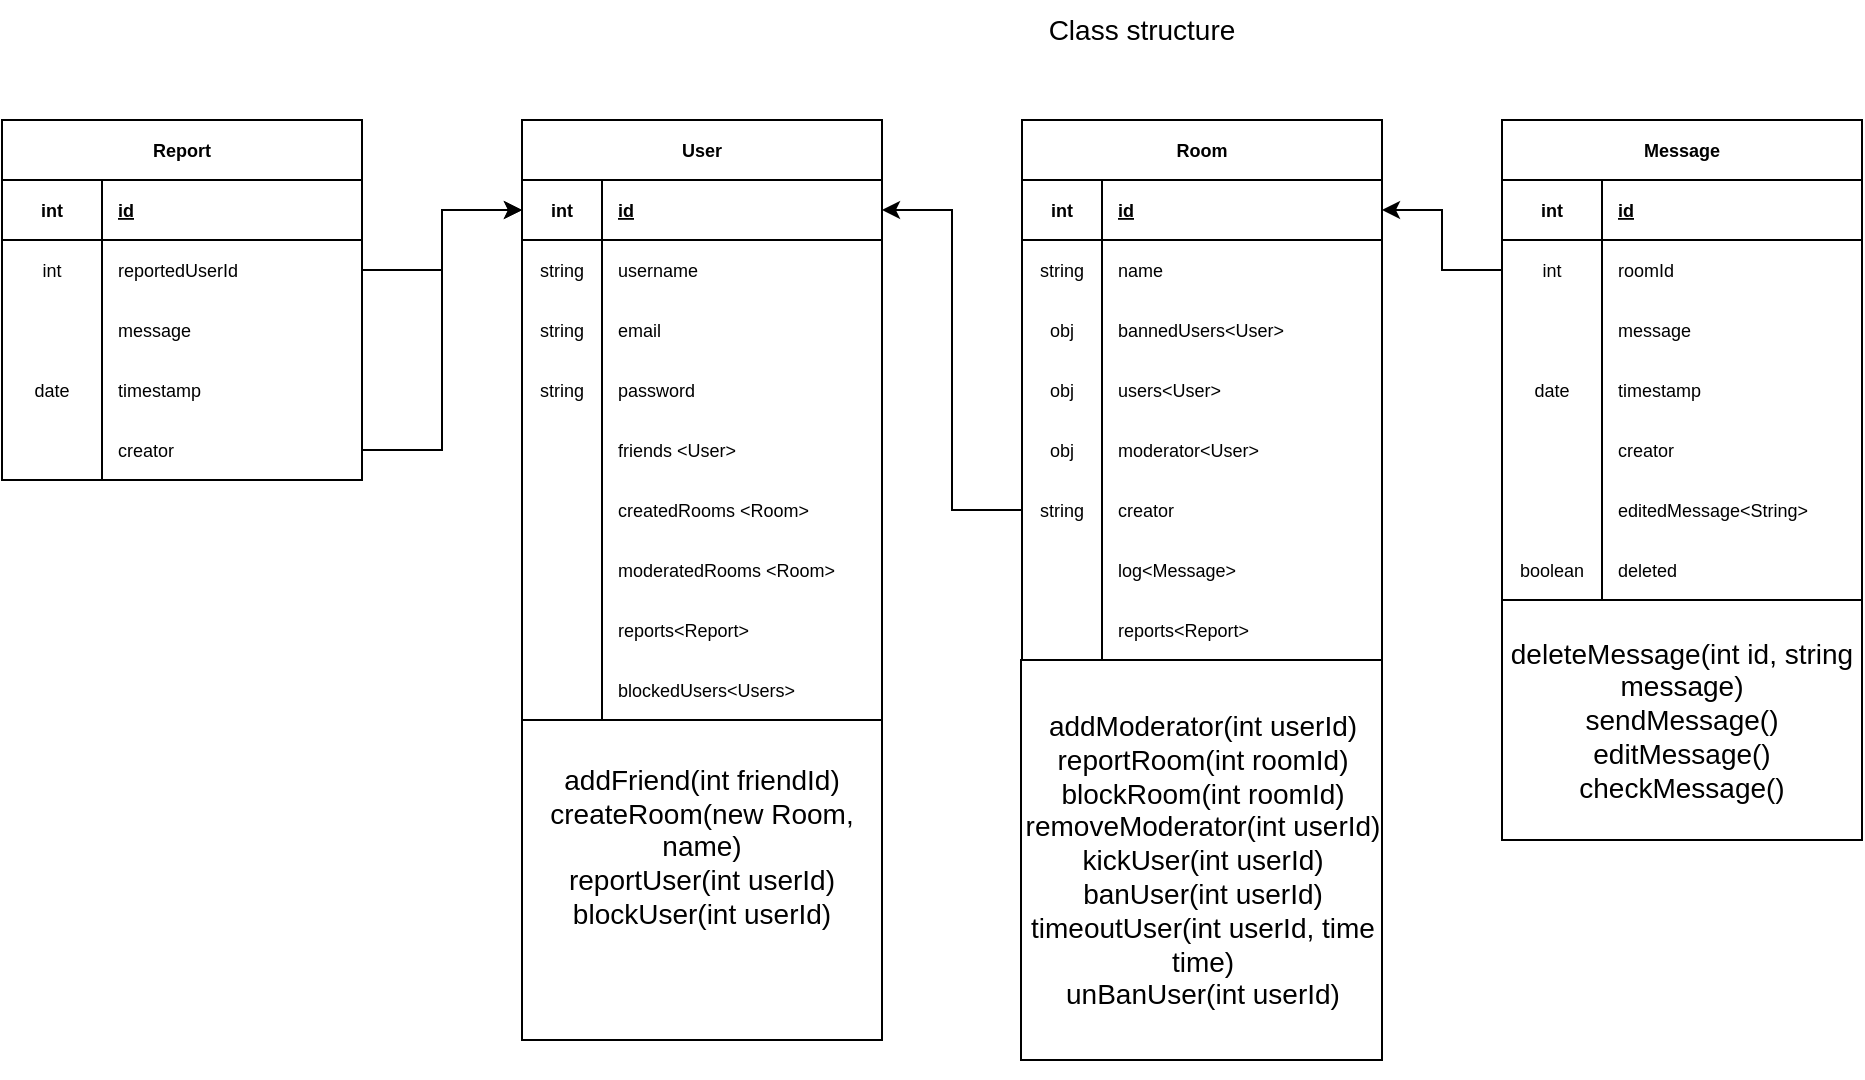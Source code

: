 <mxfile version="20.8.5" type="google"><diagram id="wU7DBOqTxoyRyz9onIJz" name="Sida-1"><mxGraphModel grid="1" page="1" gridSize="10" guides="1" tooltips="1" connect="1" arrows="1" fold="1" pageScale="1" pageWidth="827" pageHeight="1169" math="0" shadow="0"><root><mxCell id="0"/><mxCell id="1" parent="0"/><mxCell id="I0HlR8G18TJ1vfMUwi7H-1" value="User" style="shape=table;startSize=30;container=1;collapsible=1;childLayout=tableLayout;fixedRows=1;rowLines=0;fontStyle=1;align=center;resizeLast=1;strokeColor=#000000;fontSize=9;fillColor=#FFFFFF;" vertex="1" parent="1"><mxGeometry x="180" y="1700" width="180" height="300" as="geometry"/></mxCell><mxCell id="I0HlR8G18TJ1vfMUwi7H-2" value="" style="shape=tableRow;horizontal=0;startSize=0;swimlaneHead=0;swimlaneBody=0;fillColor=none;collapsible=0;dropTarget=0;points=[[0,0.5],[1,0.5]];portConstraint=eastwest;top=0;left=0;right=0;bottom=1;strokeColor=#000000;fontSize=9;" vertex="1" parent="I0HlR8G18TJ1vfMUwi7H-1"><mxGeometry y="30" width="180" height="30" as="geometry"/></mxCell><mxCell id="I0HlR8G18TJ1vfMUwi7H-3" value="int" style="shape=partialRectangle;connectable=0;fillColor=none;top=0;left=0;bottom=0;right=0;fontStyle=1;overflow=hidden;strokeColor=#000000;fontSize=9;" vertex="1" parent="I0HlR8G18TJ1vfMUwi7H-2"><mxGeometry width="40" height="30" as="geometry"><mxRectangle width="40" height="30" as="alternateBounds"/></mxGeometry></mxCell><mxCell id="I0HlR8G18TJ1vfMUwi7H-4" value="id" style="shape=partialRectangle;connectable=0;fillColor=none;top=0;left=0;bottom=0;right=0;align=left;spacingLeft=6;fontStyle=5;overflow=hidden;strokeColor=#000000;fontSize=9;" vertex="1" parent="I0HlR8G18TJ1vfMUwi7H-2"><mxGeometry x="40" width="140" height="30" as="geometry"><mxRectangle width="140" height="30" as="alternateBounds"/></mxGeometry></mxCell><mxCell id="I0HlR8G18TJ1vfMUwi7H-5" value="" style="shape=tableRow;horizontal=0;startSize=0;swimlaneHead=0;swimlaneBody=0;fillColor=none;collapsible=0;dropTarget=0;points=[[0,0.5],[1,0.5]];portConstraint=eastwest;top=0;left=0;right=0;bottom=0;strokeColor=#000000;fontSize=9;" vertex="1" parent="I0HlR8G18TJ1vfMUwi7H-1"><mxGeometry y="60" width="180" height="30" as="geometry"/></mxCell><mxCell id="I0HlR8G18TJ1vfMUwi7H-6" value="string" style="shape=partialRectangle;connectable=0;fillColor=none;top=0;left=0;bottom=0;right=0;editable=1;overflow=hidden;strokeColor=#000000;fontSize=9;" vertex="1" parent="I0HlR8G18TJ1vfMUwi7H-5"><mxGeometry width="40" height="30" as="geometry"><mxRectangle width="40" height="30" as="alternateBounds"/></mxGeometry></mxCell><mxCell id="I0HlR8G18TJ1vfMUwi7H-7" value="username" style="shape=partialRectangle;connectable=0;fillColor=none;top=0;left=0;bottom=0;right=0;align=left;spacingLeft=6;overflow=hidden;strokeColor=#000000;fontSize=9;" vertex="1" parent="I0HlR8G18TJ1vfMUwi7H-5"><mxGeometry x="40" width="140" height="30" as="geometry"><mxRectangle width="140" height="30" as="alternateBounds"/></mxGeometry></mxCell><mxCell id="I0HlR8G18TJ1vfMUwi7H-8" value="" style="shape=tableRow;horizontal=0;startSize=0;swimlaneHead=0;swimlaneBody=0;fillColor=none;collapsible=0;dropTarget=0;points=[[0,0.5],[1,0.5]];portConstraint=eastwest;top=0;left=0;right=0;bottom=0;strokeColor=#000000;fontSize=9;" vertex="1" parent="I0HlR8G18TJ1vfMUwi7H-1"><mxGeometry y="90" width="180" height="30" as="geometry"/></mxCell><mxCell id="I0HlR8G18TJ1vfMUwi7H-9" value="string" style="shape=partialRectangle;connectable=0;fillColor=none;top=0;left=0;bottom=0;right=0;editable=1;overflow=hidden;strokeColor=#000000;fontSize=9;" vertex="1" parent="I0HlR8G18TJ1vfMUwi7H-8"><mxGeometry width="40" height="30" as="geometry"><mxRectangle width="40" height="30" as="alternateBounds"/></mxGeometry></mxCell><mxCell id="I0HlR8G18TJ1vfMUwi7H-10" value="email" style="shape=partialRectangle;connectable=0;fillColor=none;top=0;left=0;bottom=0;right=0;align=left;spacingLeft=6;overflow=hidden;strokeColor=#000000;fontSize=9;" vertex="1" parent="I0HlR8G18TJ1vfMUwi7H-8"><mxGeometry x="40" width="140" height="30" as="geometry"><mxRectangle width="140" height="30" as="alternateBounds"/></mxGeometry></mxCell><mxCell id="I0HlR8G18TJ1vfMUwi7H-11" value="" style="shape=tableRow;horizontal=0;startSize=0;swimlaneHead=0;swimlaneBody=0;fillColor=none;collapsible=0;dropTarget=0;points=[[0,0.5],[1,0.5]];portConstraint=eastwest;top=0;left=0;right=0;bottom=0;strokeColor=#000000;fontSize=9;" vertex="1" parent="I0HlR8G18TJ1vfMUwi7H-1"><mxGeometry y="120" width="180" height="30" as="geometry"/></mxCell><mxCell id="I0HlR8G18TJ1vfMUwi7H-12" value="string" style="shape=partialRectangle;connectable=0;fillColor=none;top=0;left=0;bottom=0;right=0;editable=1;overflow=hidden;strokeColor=#000000;fontSize=9;" vertex="1" parent="I0HlR8G18TJ1vfMUwi7H-11"><mxGeometry width="40" height="30" as="geometry"><mxRectangle width="40" height="30" as="alternateBounds"/></mxGeometry></mxCell><mxCell id="I0HlR8G18TJ1vfMUwi7H-13" value="password" style="shape=partialRectangle;connectable=0;fillColor=none;top=0;left=0;bottom=0;right=0;align=left;spacingLeft=6;overflow=hidden;strokeColor=#000000;fontSize=9;" vertex="1" parent="I0HlR8G18TJ1vfMUwi7H-11"><mxGeometry x="40" width="140" height="30" as="geometry"><mxRectangle width="140" height="30" as="alternateBounds"/></mxGeometry></mxCell><mxCell id="I0HlR8G18TJ1vfMUwi7H-14" value="" style="shape=tableRow;horizontal=0;startSize=0;swimlaneHead=0;swimlaneBody=0;fillColor=none;collapsible=0;dropTarget=0;points=[[0,0.5],[1,0.5]];portConstraint=eastwest;top=0;left=0;right=0;bottom=0;strokeColor=#000000;fontSize=9;" vertex="1" parent="I0HlR8G18TJ1vfMUwi7H-1"><mxGeometry y="150" width="180" height="30" as="geometry"/></mxCell><mxCell id="I0HlR8G18TJ1vfMUwi7H-15" value="" style="shape=partialRectangle;connectable=0;fillColor=none;top=0;left=0;bottom=0;right=0;editable=1;overflow=hidden;strokeColor=#000000;fontSize=9;" vertex="1" parent="I0HlR8G18TJ1vfMUwi7H-14"><mxGeometry width="40" height="30" as="geometry"><mxRectangle width="40" height="30" as="alternateBounds"/></mxGeometry></mxCell><mxCell id="I0HlR8G18TJ1vfMUwi7H-16" value="friends &lt;User&gt;" style="shape=partialRectangle;connectable=0;fillColor=none;top=0;left=0;bottom=0;right=0;align=left;spacingLeft=6;overflow=hidden;strokeColor=#000000;fontSize=9;" vertex="1" parent="I0HlR8G18TJ1vfMUwi7H-14"><mxGeometry x="40" width="140" height="30" as="geometry"><mxRectangle width="140" height="30" as="alternateBounds"/></mxGeometry></mxCell><mxCell id="I0HlR8G18TJ1vfMUwi7H-17" value="" style="shape=tableRow;horizontal=0;startSize=0;swimlaneHead=0;swimlaneBody=0;fillColor=none;collapsible=0;dropTarget=0;points=[[0,0.5],[1,0.5]];portConstraint=eastwest;top=0;left=0;right=0;bottom=0;strokeColor=#000000;fontSize=9;" vertex="1" parent="I0HlR8G18TJ1vfMUwi7H-1"><mxGeometry y="180" width="180" height="30" as="geometry"/></mxCell><mxCell id="I0HlR8G18TJ1vfMUwi7H-18" value="" style="shape=partialRectangle;connectable=0;fillColor=none;top=0;left=0;bottom=0;right=0;editable=1;overflow=hidden;strokeColor=#000000;fontSize=9;" vertex="1" parent="I0HlR8G18TJ1vfMUwi7H-17"><mxGeometry width="40" height="30" as="geometry"><mxRectangle width="40" height="30" as="alternateBounds"/></mxGeometry></mxCell><mxCell id="I0HlR8G18TJ1vfMUwi7H-19" value="createdRooms &lt;Room&gt;" style="shape=partialRectangle;connectable=0;fillColor=none;top=0;left=0;bottom=0;right=0;align=left;spacingLeft=6;overflow=hidden;strokeColor=#000000;fontSize=9;" vertex="1" parent="I0HlR8G18TJ1vfMUwi7H-17"><mxGeometry x="40" width="140" height="30" as="geometry"><mxRectangle width="140" height="30" as="alternateBounds"/></mxGeometry></mxCell><mxCell id="I0HlR8G18TJ1vfMUwi7H-20" value="" style="shape=tableRow;horizontal=0;startSize=0;swimlaneHead=0;swimlaneBody=0;fillColor=none;collapsible=0;dropTarget=0;points=[[0,0.5],[1,0.5]];portConstraint=eastwest;top=0;left=0;right=0;bottom=0;strokeColor=#000000;fontSize=9;" vertex="1" parent="I0HlR8G18TJ1vfMUwi7H-1"><mxGeometry y="210" width="180" height="30" as="geometry"/></mxCell><mxCell id="I0HlR8G18TJ1vfMUwi7H-21" value="" style="shape=partialRectangle;connectable=0;fillColor=none;top=0;left=0;bottom=0;right=0;editable=1;overflow=hidden;strokeColor=#000000;fontSize=9;" vertex="1" parent="I0HlR8G18TJ1vfMUwi7H-20"><mxGeometry width="40" height="30" as="geometry"><mxRectangle width="40" height="30" as="alternateBounds"/></mxGeometry></mxCell><mxCell id="I0HlR8G18TJ1vfMUwi7H-22" value="moderatedRooms &lt;Room&gt;" style="shape=partialRectangle;connectable=0;fillColor=none;top=0;left=0;bottom=0;right=0;align=left;spacingLeft=6;overflow=hidden;strokeColor=#000000;fontSize=9;" vertex="1" parent="I0HlR8G18TJ1vfMUwi7H-20"><mxGeometry x="40" width="140" height="30" as="geometry"><mxRectangle width="140" height="30" as="alternateBounds"/></mxGeometry></mxCell><mxCell id="I0HlR8G18TJ1vfMUwi7H-23" value="" style="shape=tableRow;horizontal=0;startSize=0;swimlaneHead=0;swimlaneBody=0;fillColor=none;collapsible=0;dropTarget=0;points=[[0,0.5],[1,0.5]];portConstraint=eastwest;top=0;left=0;right=0;bottom=0;strokeColor=#000000;fontSize=9;" vertex="1" parent="I0HlR8G18TJ1vfMUwi7H-1"><mxGeometry y="240" width="180" height="30" as="geometry"/></mxCell><mxCell id="I0HlR8G18TJ1vfMUwi7H-24" value="" style="shape=partialRectangle;connectable=0;fillColor=none;top=0;left=0;bottom=0;right=0;editable=1;overflow=hidden;strokeColor=#000000;fontSize=9;" vertex="1" parent="I0HlR8G18TJ1vfMUwi7H-23"><mxGeometry width="40" height="30" as="geometry"><mxRectangle width="40" height="30" as="alternateBounds"/></mxGeometry></mxCell><mxCell id="I0HlR8G18TJ1vfMUwi7H-25" value="reports&lt;Report&gt;" style="shape=partialRectangle;connectable=0;fillColor=none;top=0;left=0;bottom=0;right=0;align=left;spacingLeft=6;overflow=hidden;strokeColor=#000000;fontSize=9;" vertex="1" parent="I0HlR8G18TJ1vfMUwi7H-23"><mxGeometry x="40" width="140" height="30" as="geometry"><mxRectangle width="140" height="30" as="alternateBounds"/></mxGeometry></mxCell><mxCell id="I0HlR8G18TJ1vfMUwi7H-26" value="" style="shape=tableRow;horizontal=0;startSize=0;swimlaneHead=0;swimlaneBody=0;fillColor=none;collapsible=0;dropTarget=0;points=[[0,0.5],[1,0.5]];portConstraint=eastwest;top=0;left=0;right=0;bottom=0;strokeColor=#000000;fontSize=9;" vertex="1" parent="I0HlR8G18TJ1vfMUwi7H-1"><mxGeometry y="270" width="180" height="30" as="geometry"/></mxCell><mxCell id="I0HlR8G18TJ1vfMUwi7H-27" value="" style="shape=partialRectangle;connectable=0;fillColor=none;top=0;left=0;bottom=0;right=0;editable=1;overflow=hidden;strokeColor=#000000;fontSize=9;" vertex="1" parent="I0HlR8G18TJ1vfMUwi7H-26"><mxGeometry width="40" height="30" as="geometry"><mxRectangle width="40" height="30" as="alternateBounds"/></mxGeometry></mxCell><mxCell id="I0HlR8G18TJ1vfMUwi7H-28" value="blockedUsers&lt;Users&gt;" style="shape=partialRectangle;connectable=0;fillColor=none;top=0;left=0;bottom=0;right=0;align=left;spacingLeft=6;overflow=hidden;strokeColor=#000000;fontSize=9;" vertex="1" parent="I0HlR8G18TJ1vfMUwi7H-26"><mxGeometry x="40" width="140" height="30" as="geometry"><mxRectangle width="140" height="30" as="alternateBounds"/></mxGeometry></mxCell><mxCell id="I0HlR8G18TJ1vfMUwi7H-29" value="Room" style="shape=table;startSize=30;container=1;collapsible=1;childLayout=tableLayout;fixedRows=1;rowLines=0;fontStyle=1;align=center;resizeLast=1;strokeColor=#000000;fontSize=9;fillColor=#FFFFFF;" vertex="1" parent="1"><mxGeometry x="430" y="1700" width="180" height="270" as="geometry"/></mxCell><mxCell id="I0HlR8G18TJ1vfMUwi7H-30" value="" style="shape=tableRow;horizontal=0;startSize=0;swimlaneHead=0;swimlaneBody=0;fillColor=none;collapsible=0;dropTarget=0;points=[[0,0.5],[1,0.5]];portConstraint=eastwest;top=0;left=0;right=0;bottom=1;strokeColor=#000000;fontSize=9;" vertex="1" parent="I0HlR8G18TJ1vfMUwi7H-29"><mxGeometry y="30" width="180" height="30" as="geometry"/></mxCell><mxCell id="I0HlR8G18TJ1vfMUwi7H-31" value="int" style="shape=partialRectangle;connectable=0;fillColor=none;top=0;left=0;bottom=0;right=0;fontStyle=1;overflow=hidden;strokeColor=#000000;fontSize=9;" vertex="1" parent="I0HlR8G18TJ1vfMUwi7H-30"><mxGeometry width="40" height="30" as="geometry"><mxRectangle width="40" height="30" as="alternateBounds"/></mxGeometry></mxCell><mxCell id="I0HlR8G18TJ1vfMUwi7H-32" value="id" style="shape=partialRectangle;connectable=0;fillColor=none;top=0;left=0;bottom=0;right=0;align=left;spacingLeft=6;fontStyle=5;overflow=hidden;strokeColor=#000000;fontSize=9;" vertex="1" parent="I0HlR8G18TJ1vfMUwi7H-30"><mxGeometry x="40" width="140" height="30" as="geometry"><mxRectangle width="140" height="30" as="alternateBounds"/></mxGeometry></mxCell><mxCell id="I0HlR8G18TJ1vfMUwi7H-33" value="" style="shape=tableRow;horizontal=0;startSize=0;swimlaneHead=0;swimlaneBody=0;fillColor=none;collapsible=0;dropTarget=0;points=[[0,0.5],[1,0.5]];portConstraint=eastwest;top=0;left=0;right=0;bottom=0;strokeColor=#000000;fontSize=9;" vertex="1" parent="I0HlR8G18TJ1vfMUwi7H-29"><mxGeometry y="60" width="180" height="30" as="geometry"/></mxCell><mxCell id="I0HlR8G18TJ1vfMUwi7H-34" value="string" style="shape=partialRectangle;connectable=0;fillColor=none;top=0;left=0;bottom=0;right=0;editable=1;overflow=hidden;strokeColor=#000000;fontSize=9;" vertex="1" parent="I0HlR8G18TJ1vfMUwi7H-33"><mxGeometry width="40" height="30" as="geometry"><mxRectangle width="40" height="30" as="alternateBounds"/></mxGeometry></mxCell><mxCell id="I0HlR8G18TJ1vfMUwi7H-35" value="name" style="shape=partialRectangle;connectable=0;fillColor=none;top=0;left=0;bottom=0;right=0;align=left;spacingLeft=6;overflow=hidden;strokeColor=#000000;fontSize=9;" vertex="1" parent="I0HlR8G18TJ1vfMUwi7H-33"><mxGeometry x="40" width="140" height="30" as="geometry"><mxRectangle width="140" height="30" as="alternateBounds"/></mxGeometry></mxCell><mxCell id="I0HlR8G18TJ1vfMUwi7H-36" value="" style="shape=tableRow;horizontal=0;startSize=0;swimlaneHead=0;swimlaneBody=0;fillColor=none;collapsible=0;dropTarget=0;points=[[0,0.5],[1,0.5]];portConstraint=eastwest;top=0;left=0;right=0;bottom=0;strokeColor=#000000;fontSize=9;" vertex="1" parent="I0HlR8G18TJ1vfMUwi7H-29"><mxGeometry y="90" width="180" height="30" as="geometry"/></mxCell><mxCell id="I0HlR8G18TJ1vfMUwi7H-37" value="obj" style="shape=partialRectangle;connectable=0;fillColor=none;top=0;left=0;bottom=0;right=0;editable=1;overflow=hidden;strokeColor=#000000;fontSize=9;" vertex="1" parent="I0HlR8G18TJ1vfMUwi7H-36"><mxGeometry width="40" height="30" as="geometry"><mxRectangle width="40" height="30" as="alternateBounds"/></mxGeometry></mxCell><mxCell id="I0HlR8G18TJ1vfMUwi7H-38" value="bannedUsers&lt;User&gt;" style="shape=partialRectangle;connectable=0;fillColor=none;top=0;left=0;bottom=0;right=0;align=left;spacingLeft=6;overflow=hidden;strokeColor=#000000;fontSize=9;" vertex="1" parent="I0HlR8G18TJ1vfMUwi7H-36"><mxGeometry x="40" width="140" height="30" as="geometry"><mxRectangle width="140" height="30" as="alternateBounds"/></mxGeometry></mxCell><mxCell id="I0HlR8G18TJ1vfMUwi7H-39" value="" style="shape=tableRow;horizontal=0;startSize=0;swimlaneHead=0;swimlaneBody=0;fillColor=none;collapsible=0;dropTarget=0;points=[[0,0.5],[1,0.5]];portConstraint=eastwest;top=0;left=0;right=0;bottom=0;strokeColor=#000000;fontSize=9;" vertex="1" parent="I0HlR8G18TJ1vfMUwi7H-29"><mxGeometry y="120" width="180" height="30" as="geometry"/></mxCell><mxCell id="I0HlR8G18TJ1vfMUwi7H-40" value="obj" style="shape=partialRectangle;connectable=0;fillColor=none;top=0;left=0;bottom=0;right=0;editable=1;overflow=hidden;strokeColor=#000000;fontSize=9;" vertex="1" parent="I0HlR8G18TJ1vfMUwi7H-39"><mxGeometry width="40" height="30" as="geometry"><mxRectangle width="40" height="30" as="alternateBounds"/></mxGeometry></mxCell><mxCell id="I0HlR8G18TJ1vfMUwi7H-41" value="users&lt;User&gt;" style="shape=partialRectangle;connectable=0;fillColor=none;top=0;left=0;bottom=0;right=0;align=left;spacingLeft=6;overflow=hidden;strokeColor=#000000;fontSize=9;" vertex="1" parent="I0HlR8G18TJ1vfMUwi7H-39"><mxGeometry x="40" width="140" height="30" as="geometry"><mxRectangle width="140" height="30" as="alternateBounds"/></mxGeometry></mxCell><mxCell id="I0HlR8G18TJ1vfMUwi7H-42" value="" style="shape=tableRow;horizontal=0;startSize=0;swimlaneHead=0;swimlaneBody=0;fillColor=none;collapsible=0;dropTarget=0;points=[[0,0.5],[1,0.5]];portConstraint=eastwest;top=0;left=0;right=0;bottom=0;strokeColor=#000000;fontSize=9;" vertex="1" parent="I0HlR8G18TJ1vfMUwi7H-29"><mxGeometry y="150" width="180" height="30" as="geometry"/></mxCell><mxCell id="I0HlR8G18TJ1vfMUwi7H-43" value="obj" style="shape=partialRectangle;connectable=0;fillColor=none;top=0;left=0;bottom=0;right=0;editable=1;overflow=hidden;strokeColor=#000000;fontSize=9;" vertex="1" parent="I0HlR8G18TJ1vfMUwi7H-42"><mxGeometry width="40" height="30" as="geometry"><mxRectangle width="40" height="30" as="alternateBounds"/></mxGeometry></mxCell><mxCell id="I0HlR8G18TJ1vfMUwi7H-44" value="moderator&lt;User&gt;" style="shape=partialRectangle;connectable=0;fillColor=none;top=0;left=0;bottom=0;right=0;align=left;spacingLeft=6;overflow=hidden;strokeColor=#000000;fontSize=9;" vertex="1" parent="I0HlR8G18TJ1vfMUwi7H-42"><mxGeometry x="40" width="140" height="30" as="geometry"><mxRectangle width="140" height="30" as="alternateBounds"/></mxGeometry></mxCell><mxCell id="I0HlR8G18TJ1vfMUwi7H-45" value="" style="shape=tableRow;horizontal=0;startSize=0;swimlaneHead=0;swimlaneBody=0;fillColor=none;collapsible=0;dropTarget=0;points=[[0,0.5],[1,0.5]];portConstraint=eastwest;top=0;left=0;right=0;bottom=0;strokeColor=#000000;fontSize=9;" vertex="1" parent="I0HlR8G18TJ1vfMUwi7H-29"><mxGeometry y="180" width="180" height="30" as="geometry"/></mxCell><mxCell id="I0HlR8G18TJ1vfMUwi7H-46" value="string" style="shape=partialRectangle;connectable=0;fillColor=none;top=0;left=0;bottom=0;right=0;editable=1;overflow=hidden;strokeColor=#000000;fontSize=9;" vertex="1" parent="I0HlR8G18TJ1vfMUwi7H-45"><mxGeometry width="40" height="30" as="geometry"><mxRectangle width="40" height="30" as="alternateBounds"/></mxGeometry></mxCell><mxCell id="I0HlR8G18TJ1vfMUwi7H-47" value="creator" style="shape=partialRectangle;connectable=0;fillColor=none;top=0;left=0;bottom=0;right=0;align=left;spacingLeft=6;overflow=hidden;strokeColor=#000000;fontSize=9;" vertex="1" parent="I0HlR8G18TJ1vfMUwi7H-45"><mxGeometry x="40" width="140" height="30" as="geometry"><mxRectangle width="140" height="30" as="alternateBounds"/></mxGeometry></mxCell><mxCell id="I0HlR8G18TJ1vfMUwi7H-48" value="" style="shape=tableRow;horizontal=0;startSize=0;swimlaneHead=0;swimlaneBody=0;fillColor=none;collapsible=0;dropTarget=0;points=[[0,0.5],[1,0.5]];portConstraint=eastwest;top=0;left=0;right=0;bottom=0;strokeColor=#000000;fontSize=9;" vertex="1" parent="I0HlR8G18TJ1vfMUwi7H-29"><mxGeometry y="210" width="180" height="30" as="geometry"/></mxCell><mxCell id="I0HlR8G18TJ1vfMUwi7H-49" value="" style="shape=partialRectangle;connectable=0;fillColor=none;top=0;left=0;bottom=0;right=0;editable=1;overflow=hidden;strokeColor=#000000;fontSize=9;" vertex="1" parent="I0HlR8G18TJ1vfMUwi7H-48"><mxGeometry width="40" height="30" as="geometry"><mxRectangle width="40" height="30" as="alternateBounds"/></mxGeometry></mxCell><mxCell id="I0HlR8G18TJ1vfMUwi7H-50" value="log&lt;Message&gt;" style="shape=partialRectangle;connectable=0;fillColor=none;top=0;left=0;bottom=0;right=0;align=left;spacingLeft=6;overflow=hidden;strokeColor=#000000;fontSize=9;" vertex="1" parent="I0HlR8G18TJ1vfMUwi7H-48"><mxGeometry x="40" width="140" height="30" as="geometry"><mxRectangle width="140" height="30" as="alternateBounds"/></mxGeometry></mxCell><mxCell id="I0HlR8G18TJ1vfMUwi7H-51" value="" style="shape=tableRow;horizontal=0;startSize=0;swimlaneHead=0;swimlaneBody=0;fillColor=none;collapsible=0;dropTarget=0;points=[[0,0.5],[1,0.5]];portConstraint=eastwest;top=0;left=0;right=0;bottom=0;strokeColor=#000000;fontSize=9;" vertex="1" parent="I0HlR8G18TJ1vfMUwi7H-29"><mxGeometry y="240" width="180" height="30" as="geometry"/></mxCell><mxCell id="I0HlR8G18TJ1vfMUwi7H-52" value="" style="shape=partialRectangle;connectable=0;fillColor=none;top=0;left=0;bottom=0;right=0;editable=1;overflow=hidden;strokeColor=#000000;fontSize=9;" vertex="1" parent="I0HlR8G18TJ1vfMUwi7H-51"><mxGeometry width="40" height="30" as="geometry"><mxRectangle width="40" height="30" as="alternateBounds"/></mxGeometry></mxCell><mxCell id="I0HlR8G18TJ1vfMUwi7H-53" value="reports&lt;Report&gt;" style="shape=partialRectangle;connectable=0;fillColor=none;top=0;left=0;bottom=0;right=0;align=left;spacingLeft=6;overflow=hidden;strokeColor=#000000;fontSize=9;" vertex="1" parent="I0HlR8G18TJ1vfMUwi7H-51"><mxGeometry x="40" width="140" height="30" as="geometry"><mxRectangle width="140" height="30" as="alternateBounds"/></mxGeometry></mxCell><mxCell id="I0HlR8G18TJ1vfMUwi7H-54" style="edgeStyle=orthogonalEdgeStyle;rounded=0;orthogonalLoop=1;jettySize=auto;html=1;fontSize=9;" edge="1" parent="1" source="I0HlR8G18TJ1vfMUwi7H-45" target="I0HlR8G18TJ1vfMUwi7H-2"><mxGeometry relative="1" as="geometry"/></mxCell><mxCell id="I0HlR8G18TJ1vfMUwi7H-55" value="&lt;font style=&quot;font-size: 14px;&quot;&gt;Class structure&lt;/font&gt;" style="text;html=1;strokeColor=none;fillColor=none;align=center;verticalAlign=middle;whiteSpace=wrap;rounded=0;fontSize=9;" vertex="1" parent="1"><mxGeometry x="349.5" y="1640" width="280" height="30" as="geometry"/></mxCell><mxCell id="I0HlR8G18TJ1vfMUwi7H-56" value="Message" style="shape=table;startSize=30;container=1;collapsible=1;childLayout=tableLayout;fixedRows=1;rowLines=0;fontStyle=1;align=center;resizeLast=1;strokeColor=#000000;fontSize=9;fillColor=#FFFFFF;" vertex="1" parent="1"><mxGeometry x="670" y="1700" width="180" height="240" as="geometry"/></mxCell><mxCell id="I0HlR8G18TJ1vfMUwi7H-57" value="" style="shape=tableRow;horizontal=0;startSize=0;swimlaneHead=0;swimlaneBody=0;fillColor=none;collapsible=0;dropTarget=0;points=[[0,0.5],[1,0.5]];portConstraint=eastwest;top=0;left=0;right=0;bottom=1;strokeColor=#000000;fontSize=9;" vertex="1" parent="I0HlR8G18TJ1vfMUwi7H-56"><mxGeometry y="30" width="180" height="30" as="geometry"/></mxCell><mxCell id="I0HlR8G18TJ1vfMUwi7H-58" value="int" style="shape=partialRectangle;connectable=0;fillColor=none;top=0;left=0;bottom=0;right=0;fontStyle=1;overflow=hidden;strokeColor=#000000;fontSize=9;" vertex="1" parent="I0HlR8G18TJ1vfMUwi7H-57"><mxGeometry width="50" height="30" as="geometry"><mxRectangle width="50" height="30" as="alternateBounds"/></mxGeometry></mxCell><mxCell id="I0HlR8G18TJ1vfMUwi7H-59" value="id" style="shape=partialRectangle;connectable=0;fillColor=none;top=0;left=0;bottom=0;right=0;align=left;spacingLeft=6;fontStyle=5;overflow=hidden;strokeColor=#000000;fontSize=9;" vertex="1" parent="I0HlR8G18TJ1vfMUwi7H-57"><mxGeometry x="50" width="130" height="30" as="geometry"><mxRectangle width="130" height="30" as="alternateBounds"/></mxGeometry></mxCell><mxCell id="I0HlR8G18TJ1vfMUwi7H-60" value="" style="shape=tableRow;horizontal=0;startSize=0;swimlaneHead=0;swimlaneBody=0;fillColor=none;collapsible=0;dropTarget=0;points=[[0,0.5],[1,0.5]];portConstraint=eastwest;top=0;left=0;right=0;bottom=0;strokeColor=#000000;fontSize=9;" vertex="1" parent="I0HlR8G18TJ1vfMUwi7H-56"><mxGeometry y="60" width="180" height="30" as="geometry"/></mxCell><mxCell id="I0HlR8G18TJ1vfMUwi7H-61" value="int" style="shape=partialRectangle;connectable=0;fillColor=none;top=0;left=0;bottom=0;right=0;editable=1;overflow=hidden;strokeColor=#000000;fontSize=9;" vertex="1" parent="I0HlR8G18TJ1vfMUwi7H-60"><mxGeometry width="50" height="30" as="geometry"><mxRectangle width="50" height="30" as="alternateBounds"/></mxGeometry></mxCell><mxCell id="I0HlR8G18TJ1vfMUwi7H-62" value="roomId" style="shape=partialRectangle;connectable=0;fillColor=none;top=0;left=0;bottom=0;right=0;align=left;spacingLeft=6;overflow=hidden;strokeColor=#000000;fontSize=9;" vertex="1" parent="I0HlR8G18TJ1vfMUwi7H-60"><mxGeometry x="50" width="130" height="30" as="geometry"><mxRectangle width="130" height="30" as="alternateBounds"/></mxGeometry></mxCell><mxCell id="I0HlR8G18TJ1vfMUwi7H-63" value="" style="shape=tableRow;horizontal=0;startSize=0;swimlaneHead=0;swimlaneBody=0;fillColor=none;collapsible=0;dropTarget=0;points=[[0,0.5],[1,0.5]];portConstraint=eastwest;top=0;left=0;right=0;bottom=0;strokeColor=#000000;fontSize=9;" vertex="1" parent="I0HlR8G18TJ1vfMUwi7H-56"><mxGeometry y="90" width="180" height="30" as="geometry"/></mxCell><mxCell id="I0HlR8G18TJ1vfMUwi7H-64" value="" style="shape=partialRectangle;connectable=0;fillColor=none;top=0;left=0;bottom=0;right=0;editable=1;overflow=hidden;strokeColor=#000000;fontSize=9;" vertex="1" parent="I0HlR8G18TJ1vfMUwi7H-63"><mxGeometry width="50" height="30" as="geometry"><mxRectangle width="50" height="30" as="alternateBounds"/></mxGeometry></mxCell><mxCell id="I0HlR8G18TJ1vfMUwi7H-65" value="message" style="shape=partialRectangle;connectable=0;fillColor=none;top=0;left=0;bottom=0;right=0;align=left;spacingLeft=6;overflow=hidden;strokeColor=#000000;fontSize=9;" vertex="1" parent="I0HlR8G18TJ1vfMUwi7H-63"><mxGeometry x="50" width="130" height="30" as="geometry"><mxRectangle width="130" height="30" as="alternateBounds"/></mxGeometry></mxCell><mxCell id="I0HlR8G18TJ1vfMUwi7H-66" value="" style="shape=tableRow;horizontal=0;startSize=0;swimlaneHead=0;swimlaneBody=0;fillColor=none;collapsible=0;dropTarget=0;points=[[0,0.5],[1,0.5]];portConstraint=eastwest;top=0;left=0;right=0;bottom=0;strokeColor=#000000;fontSize=9;" vertex="1" parent="I0HlR8G18TJ1vfMUwi7H-56"><mxGeometry y="120" width="180" height="30" as="geometry"/></mxCell><mxCell id="I0HlR8G18TJ1vfMUwi7H-67" value="date" style="shape=partialRectangle;connectable=0;fillColor=none;top=0;left=0;bottom=0;right=0;editable=1;overflow=hidden;strokeColor=#000000;fontSize=9;" vertex="1" parent="I0HlR8G18TJ1vfMUwi7H-66"><mxGeometry width="50" height="30" as="geometry"><mxRectangle width="50" height="30" as="alternateBounds"/></mxGeometry></mxCell><mxCell id="I0HlR8G18TJ1vfMUwi7H-68" value="timestamp" style="shape=partialRectangle;connectable=0;fillColor=none;top=0;left=0;bottom=0;right=0;align=left;spacingLeft=6;overflow=hidden;strokeColor=#000000;fontSize=9;" vertex="1" parent="I0HlR8G18TJ1vfMUwi7H-66"><mxGeometry x="50" width="130" height="30" as="geometry"><mxRectangle width="130" height="30" as="alternateBounds"/></mxGeometry></mxCell><mxCell id="I0HlR8G18TJ1vfMUwi7H-69" value="" style="shape=tableRow;horizontal=0;startSize=0;swimlaneHead=0;swimlaneBody=0;fillColor=none;collapsible=0;dropTarget=0;points=[[0,0.5],[1,0.5]];portConstraint=eastwest;top=0;left=0;right=0;bottom=0;strokeColor=#000000;fontSize=9;" vertex="1" parent="I0HlR8G18TJ1vfMUwi7H-56"><mxGeometry y="150" width="180" height="30" as="geometry"/></mxCell><mxCell id="I0HlR8G18TJ1vfMUwi7H-70" value="" style="shape=partialRectangle;connectable=0;fillColor=none;top=0;left=0;bottom=0;right=0;editable=1;overflow=hidden;strokeColor=#000000;fontSize=9;" vertex="1" parent="I0HlR8G18TJ1vfMUwi7H-69"><mxGeometry width="50" height="30" as="geometry"><mxRectangle width="50" height="30" as="alternateBounds"/></mxGeometry></mxCell><mxCell id="I0HlR8G18TJ1vfMUwi7H-71" value="creator" style="shape=partialRectangle;connectable=0;fillColor=none;top=0;left=0;bottom=0;right=0;align=left;spacingLeft=6;overflow=hidden;strokeColor=#000000;fontSize=9;" vertex="1" parent="I0HlR8G18TJ1vfMUwi7H-69"><mxGeometry x="50" width="130" height="30" as="geometry"><mxRectangle width="130" height="30" as="alternateBounds"/></mxGeometry></mxCell><mxCell id="I0HlR8G18TJ1vfMUwi7H-72" value="" style="shape=tableRow;horizontal=0;startSize=0;swimlaneHead=0;swimlaneBody=0;fillColor=none;collapsible=0;dropTarget=0;points=[[0,0.5],[1,0.5]];portConstraint=eastwest;top=0;left=0;right=0;bottom=0;strokeColor=#000000;fontSize=9;" vertex="1" parent="I0HlR8G18TJ1vfMUwi7H-56"><mxGeometry y="180" width="180" height="30" as="geometry"/></mxCell><mxCell id="I0HlR8G18TJ1vfMUwi7H-73" value="" style="shape=partialRectangle;connectable=0;fillColor=none;top=0;left=0;bottom=0;right=0;editable=1;overflow=hidden;strokeColor=#000000;fontSize=9;" vertex="1" parent="I0HlR8G18TJ1vfMUwi7H-72"><mxGeometry width="50" height="30" as="geometry"><mxRectangle width="50" height="30" as="alternateBounds"/></mxGeometry></mxCell><mxCell id="I0HlR8G18TJ1vfMUwi7H-74" value="editedMessage&lt;String&gt;" style="shape=partialRectangle;connectable=0;fillColor=none;top=0;left=0;bottom=0;right=0;align=left;spacingLeft=6;overflow=hidden;strokeColor=#000000;fontSize=9;" vertex="1" parent="I0HlR8G18TJ1vfMUwi7H-72"><mxGeometry x="50" width="130" height="30" as="geometry"><mxRectangle width="130" height="30" as="alternateBounds"/></mxGeometry></mxCell><mxCell id="I0HlR8G18TJ1vfMUwi7H-75" value="" style="shape=tableRow;horizontal=0;startSize=0;swimlaneHead=0;swimlaneBody=0;fillColor=none;collapsible=0;dropTarget=0;points=[[0,0.5],[1,0.5]];portConstraint=eastwest;top=0;left=0;right=0;bottom=0;strokeColor=#000000;fontSize=9;" vertex="1" parent="I0HlR8G18TJ1vfMUwi7H-56"><mxGeometry y="210" width="180" height="30" as="geometry"/></mxCell><mxCell id="I0HlR8G18TJ1vfMUwi7H-76" value="boolean" style="shape=partialRectangle;connectable=0;fillColor=none;top=0;left=0;bottom=0;right=0;editable=1;overflow=hidden;strokeColor=#000000;fontSize=9;" vertex="1" parent="I0HlR8G18TJ1vfMUwi7H-75"><mxGeometry width="50" height="30" as="geometry"><mxRectangle width="50" height="30" as="alternateBounds"/></mxGeometry></mxCell><mxCell id="I0HlR8G18TJ1vfMUwi7H-77" value="deleted" style="shape=partialRectangle;connectable=0;fillColor=none;top=0;left=0;bottom=0;right=0;align=left;spacingLeft=6;overflow=hidden;strokeColor=#000000;fontSize=9;" vertex="1" parent="I0HlR8G18TJ1vfMUwi7H-75"><mxGeometry x="50" width="130" height="30" as="geometry"><mxRectangle width="130" height="30" as="alternateBounds"/></mxGeometry></mxCell><mxCell id="I0HlR8G18TJ1vfMUwi7H-78" style="edgeStyle=orthogonalEdgeStyle;rounded=0;orthogonalLoop=1;jettySize=auto;html=1;entryX=1;entryY=0.5;entryDx=0;entryDy=0;fontSize=14;" edge="1" parent="1" source="I0HlR8G18TJ1vfMUwi7H-60" target="I0HlR8G18TJ1vfMUwi7H-30"><mxGeometry relative="1" as="geometry"/></mxCell><mxCell id="I0HlR8G18TJ1vfMUwi7H-79" value="Report" style="shape=table;startSize=30;container=1;collapsible=1;childLayout=tableLayout;fixedRows=1;rowLines=0;fontStyle=1;align=center;resizeLast=1;strokeColor=#000000;fontSize=9;fillColor=#FFFFFF;" vertex="1" parent="1"><mxGeometry x="-80" y="1700" width="180" height="180" as="geometry"/></mxCell><mxCell id="I0HlR8G18TJ1vfMUwi7H-80" value="" style="shape=tableRow;horizontal=0;startSize=0;swimlaneHead=0;swimlaneBody=0;fillColor=none;collapsible=0;dropTarget=0;points=[[0,0.5],[1,0.5]];portConstraint=eastwest;top=0;left=0;right=0;bottom=1;strokeColor=#000000;fontSize=9;" vertex="1" parent="I0HlR8G18TJ1vfMUwi7H-79"><mxGeometry y="30" width="180" height="30" as="geometry"/></mxCell><mxCell id="I0HlR8G18TJ1vfMUwi7H-81" value="int" style="shape=partialRectangle;connectable=0;fillColor=none;top=0;left=0;bottom=0;right=0;fontStyle=1;overflow=hidden;strokeColor=#000000;fontSize=9;" vertex="1" parent="I0HlR8G18TJ1vfMUwi7H-80"><mxGeometry width="50" height="30" as="geometry"><mxRectangle width="50" height="30" as="alternateBounds"/></mxGeometry></mxCell><mxCell id="I0HlR8G18TJ1vfMUwi7H-82" value="id" style="shape=partialRectangle;connectable=0;fillColor=none;top=0;left=0;bottom=0;right=0;align=left;spacingLeft=6;fontStyle=5;overflow=hidden;strokeColor=#000000;fontSize=9;" vertex="1" parent="I0HlR8G18TJ1vfMUwi7H-80"><mxGeometry x="50" width="130" height="30" as="geometry"><mxRectangle width="130" height="30" as="alternateBounds"/></mxGeometry></mxCell><mxCell id="I0HlR8G18TJ1vfMUwi7H-83" value="" style="shape=tableRow;horizontal=0;startSize=0;swimlaneHead=0;swimlaneBody=0;fillColor=none;collapsible=0;dropTarget=0;points=[[0,0.5],[1,0.5]];portConstraint=eastwest;top=0;left=0;right=0;bottom=0;strokeColor=#000000;fontSize=9;" vertex="1" parent="I0HlR8G18TJ1vfMUwi7H-79"><mxGeometry y="60" width="180" height="30" as="geometry"/></mxCell><mxCell id="I0HlR8G18TJ1vfMUwi7H-84" value="int" style="shape=partialRectangle;connectable=0;fillColor=none;top=0;left=0;bottom=0;right=0;editable=1;overflow=hidden;strokeColor=#000000;fontSize=9;" vertex="1" parent="I0HlR8G18TJ1vfMUwi7H-83"><mxGeometry width="50" height="30" as="geometry"><mxRectangle width="50" height="30" as="alternateBounds"/></mxGeometry></mxCell><mxCell id="I0HlR8G18TJ1vfMUwi7H-85" value="reportedUserId" style="shape=partialRectangle;connectable=0;fillColor=none;top=0;left=0;bottom=0;right=0;align=left;spacingLeft=6;overflow=hidden;strokeColor=#000000;fontSize=9;" vertex="1" parent="I0HlR8G18TJ1vfMUwi7H-83"><mxGeometry x="50" width="130" height="30" as="geometry"><mxRectangle width="130" height="30" as="alternateBounds"/></mxGeometry></mxCell><mxCell id="I0HlR8G18TJ1vfMUwi7H-86" value="" style="shape=tableRow;horizontal=0;startSize=0;swimlaneHead=0;swimlaneBody=0;fillColor=none;collapsible=0;dropTarget=0;points=[[0,0.5],[1,0.5]];portConstraint=eastwest;top=0;left=0;right=0;bottom=0;strokeColor=#000000;fontSize=9;" vertex="1" parent="I0HlR8G18TJ1vfMUwi7H-79"><mxGeometry y="90" width="180" height="30" as="geometry"/></mxCell><mxCell id="I0HlR8G18TJ1vfMUwi7H-87" value="" style="shape=partialRectangle;connectable=0;fillColor=none;top=0;left=0;bottom=0;right=0;editable=1;overflow=hidden;strokeColor=#000000;fontSize=9;" vertex="1" parent="I0HlR8G18TJ1vfMUwi7H-86"><mxGeometry width="50" height="30" as="geometry"><mxRectangle width="50" height="30" as="alternateBounds"/></mxGeometry></mxCell><mxCell id="I0HlR8G18TJ1vfMUwi7H-88" value="message" style="shape=partialRectangle;connectable=0;fillColor=none;top=0;left=0;bottom=0;right=0;align=left;spacingLeft=6;overflow=hidden;strokeColor=#000000;fontSize=9;" vertex="1" parent="I0HlR8G18TJ1vfMUwi7H-86"><mxGeometry x="50" width="130" height="30" as="geometry"><mxRectangle width="130" height="30" as="alternateBounds"/></mxGeometry></mxCell><mxCell id="I0HlR8G18TJ1vfMUwi7H-89" value="" style="shape=tableRow;horizontal=0;startSize=0;swimlaneHead=0;swimlaneBody=0;fillColor=none;collapsible=0;dropTarget=0;points=[[0,0.5],[1,0.5]];portConstraint=eastwest;top=0;left=0;right=0;bottom=0;strokeColor=#000000;fontSize=9;" vertex="1" parent="I0HlR8G18TJ1vfMUwi7H-79"><mxGeometry y="120" width="180" height="30" as="geometry"/></mxCell><mxCell id="I0HlR8G18TJ1vfMUwi7H-90" value="date" style="shape=partialRectangle;connectable=0;fillColor=none;top=0;left=0;bottom=0;right=0;editable=1;overflow=hidden;strokeColor=#000000;fontSize=9;" vertex="1" parent="I0HlR8G18TJ1vfMUwi7H-89"><mxGeometry width="50" height="30" as="geometry"><mxRectangle width="50" height="30" as="alternateBounds"/></mxGeometry></mxCell><mxCell id="I0HlR8G18TJ1vfMUwi7H-91" value="timestamp" style="shape=partialRectangle;connectable=0;fillColor=none;top=0;left=0;bottom=0;right=0;align=left;spacingLeft=6;overflow=hidden;strokeColor=#000000;fontSize=9;" vertex="1" parent="I0HlR8G18TJ1vfMUwi7H-89"><mxGeometry x="50" width="130" height="30" as="geometry"><mxRectangle width="130" height="30" as="alternateBounds"/></mxGeometry></mxCell><mxCell id="I0HlR8G18TJ1vfMUwi7H-92" value="" style="shape=tableRow;horizontal=0;startSize=0;swimlaneHead=0;swimlaneBody=0;fillColor=none;collapsible=0;dropTarget=0;points=[[0,0.5],[1,0.5]];portConstraint=eastwest;top=0;left=0;right=0;bottom=0;strokeColor=#000000;fontSize=9;" vertex="1" parent="I0HlR8G18TJ1vfMUwi7H-79"><mxGeometry y="150" width="180" height="30" as="geometry"/></mxCell><mxCell id="I0HlR8G18TJ1vfMUwi7H-93" value="" style="shape=partialRectangle;connectable=0;fillColor=none;top=0;left=0;bottom=0;right=0;editable=1;overflow=hidden;strokeColor=#000000;fontSize=9;" vertex="1" parent="I0HlR8G18TJ1vfMUwi7H-92"><mxGeometry width="50" height="30" as="geometry"><mxRectangle width="50" height="30" as="alternateBounds"/></mxGeometry></mxCell><mxCell id="I0HlR8G18TJ1vfMUwi7H-94" value="creator" style="shape=partialRectangle;connectable=0;fillColor=none;top=0;left=0;bottom=0;right=0;align=left;spacingLeft=6;overflow=hidden;strokeColor=#000000;fontSize=9;" vertex="1" parent="I0HlR8G18TJ1vfMUwi7H-92"><mxGeometry x="50" width="130" height="30" as="geometry"><mxRectangle width="130" height="30" as="alternateBounds"/></mxGeometry></mxCell><mxCell id="I0HlR8G18TJ1vfMUwi7H-95" style="edgeStyle=orthogonalEdgeStyle;rounded=0;orthogonalLoop=1;jettySize=auto;html=1;entryX=0;entryY=0.5;entryDx=0;entryDy=0;fontSize=14;" edge="1" parent="1" source="I0HlR8G18TJ1vfMUwi7H-92" target="I0HlR8G18TJ1vfMUwi7H-2"><mxGeometry relative="1" as="geometry"/></mxCell><mxCell id="I0HlR8G18TJ1vfMUwi7H-96" style="edgeStyle=orthogonalEdgeStyle;rounded=0;orthogonalLoop=1;jettySize=auto;html=1;entryX=0;entryY=0.5;entryDx=0;entryDy=0;fontSize=14;" edge="1" parent="1" source="I0HlR8G18TJ1vfMUwi7H-83" target="I0HlR8G18TJ1vfMUwi7H-2"><mxGeometry relative="1" as="geometry"/></mxCell><mxCell id="I0HlR8G18TJ1vfMUwi7H-97" value="&lt;div&gt;&lt;font style=&quot;font-size: 14px;&quot;&gt;addFriend(int friendId)&lt;/font&gt;&lt;/div&gt;&lt;div&gt;createRoom(new Room, name)&lt;/div&gt;&lt;div&gt;reportUser(int userId)&lt;/div&gt;&lt;div&gt;blockUser(int userId)&lt;/div&gt;&lt;div&gt;&lt;br&gt;&lt;/div&gt;&lt;div&gt;&lt;br&gt;&lt;/div&gt;" style="rounded=0;whiteSpace=wrap;html=1;strokeColor=#000000;fontSize=14;fillColor=#FFFFFF;" vertex="1" parent="1"><mxGeometry x="180" y="2000" width="180" height="160" as="geometry"/></mxCell><mxCell id="I0HlR8G18TJ1vfMUwi7H-98" value="&lt;div&gt;&lt;br&gt;&lt;/div&gt;&lt;div&gt;&lt;br&gt;&lt;/div&gt;&lt;div&gt;addModerator(int userId)&lt;/div&gt;&lt;div&gt;reportRoom(int roomId)&lt;/div&gt;&lt;div&gt;blockRoom(int roomId)&lt;/div&gt;&lt;div&gt;removeModerator(int userId)&lt;/div&gt;&lt;div&gt;kickUser(int userId)&lt;/div&gt;&lt;div&gt;banUser(int userId)&lt;/div&gt;&lt;div&gt;timeoutUser(int userId, time time)&lt;/div&gt;&lt;div&gt;unBanUser(int userId)&lt;br&gt;&lt;/div&gt;&lt;div&gt;&lt;br&gt;&lt;/div&gt;&lt;div&gt;&lt;br&gt;&lt;/div&gt;" style="rounded=0;whiteSpace=wrap;html=1;strokeColor=#000000;fontSize=14;fillColor=#FFFFFF;" vertex="1" parent="1"><mxGeometry x="429.5" y="1970" width="180.5" height="200" as="geometry"/></mxCell><mxCell id="I0HlR8G18TJ1vfMUwi7H-99" value="&lt;div&gt;deleteMessage(int id, string message)&lt;/div&gt;&lt;div&gt;sendMessage()&lt;/div&gt;&lt;div&gt;editMessage()&lt;/div&gt;&lt;div&gt;checkMessage()&lt;/div&gt;" style="rounded=0;whiteSpace=wrap;html=1;strokeColor=#000000;fontSize=14;fillColor=#FFFFFF;" vertex="1" parent="1"><mxGeometry x="670" y="1940" width="180" height="120" as="geometry"/></mxCell></root></mxGraphModel></diagram></mxfile>